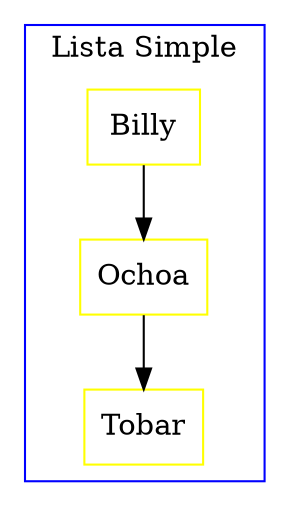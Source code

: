 digraph Lista_simple{
subgraph cluster_1{
	 node[shape=box,color=yellow];
	Billy->Ochoa
	Ochoa->Tobar
	Tobar; 
	 label = " Lista Simple " ;
	 color=blue	}
}